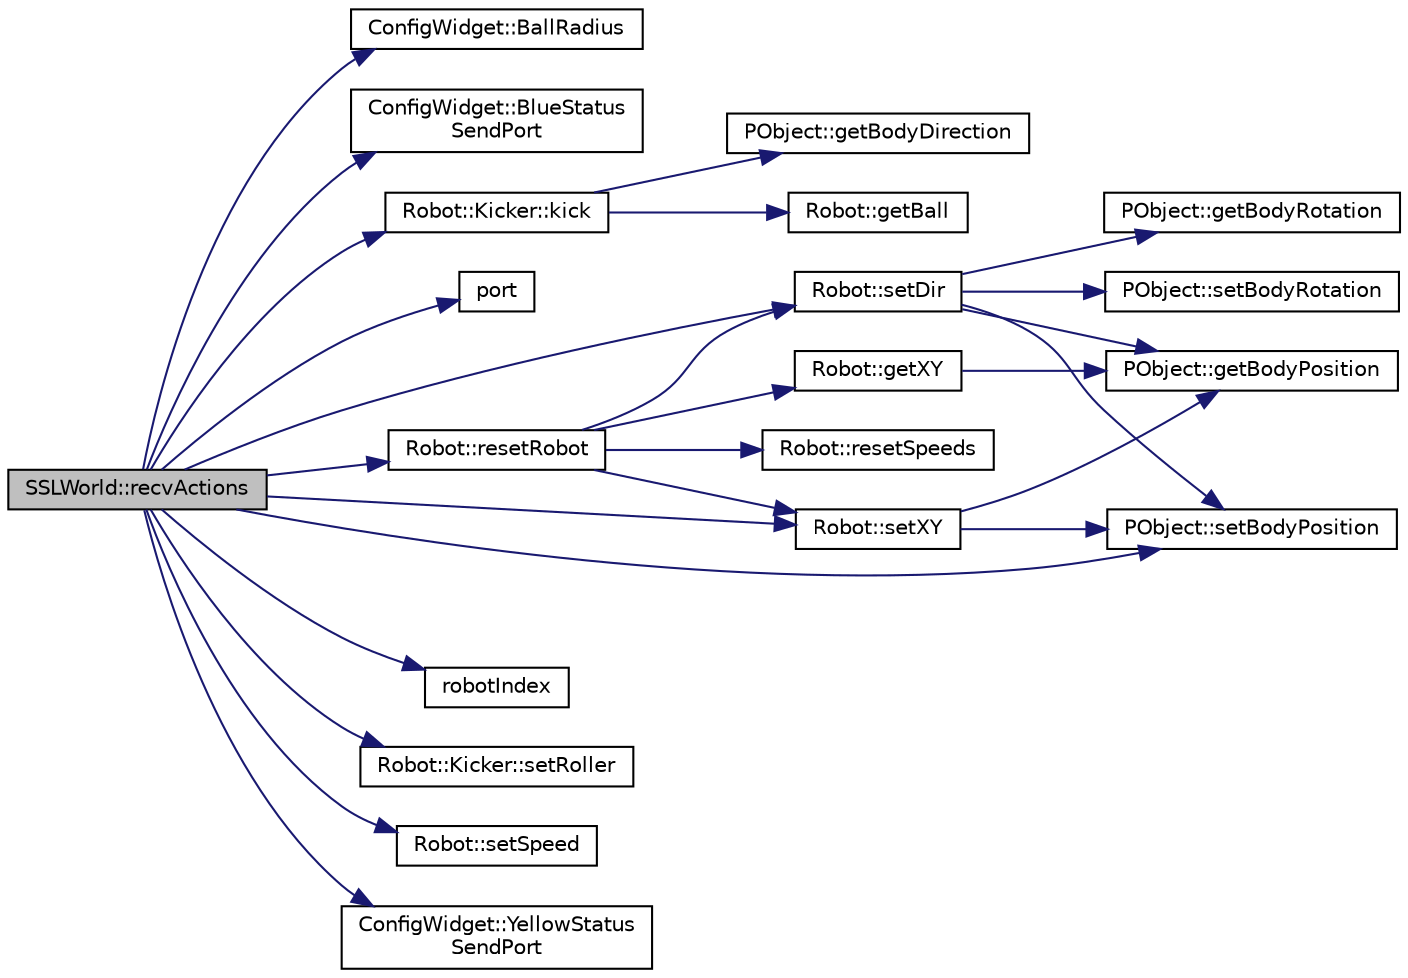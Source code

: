 digraph "SSLWorld::recvActions"
{
 // INTERACTIVE_SVG=YES
  edge [fontname="Helvetica",fontsize="10",labelfontname="Helvetica",labelfontsize="10"];
  node [fontname="Helvetica",fontsize="10",shape=record];
  rankdir="LR";
  Node1 [label="SSLWorld::recvActions",height=0.2,width=0.4,color="black", fillcolor="grey75", style="filled", fontcolor="black"];
  Node1 -> Node2 [color="midnightblue",fontsize="10",style="solid",fontname="Helvetica"];
  Node2 [label="ConfigWidget::BallRadius",height=0.2,width=0.4,color="black", fillcolor="white", style="filled",URL="$d6/d55/class_config_widget.html#a2d8b917b9aaad10df48dc4afb3fc497d"];
  Node1 -> Node3 [color="midnightblue",fontsize="10",style="solid",fontname="Helvetica"];
  Node3 [label="ConfigWidget::BlueStatus\lSendPort",height=0.2,width=0.4,color="black", fillcolor="white", style="filled",URL="$d6/d55/class_config_widget.html#a91cd99dcbcdb7405efbe16115a77dced"];
  Node1 -> Node4 [color="midnightblue",fontsize="10",style="solid",fontname="Helvetica"];
  Node4 [label="Robot::Kicker::kick",height=0.2,width=0.4,color="black", fillcolor="white", style="filled",URL="$d0/df4/class_robot_1_1_kicker.html#af03e999b46423654071e685628acef8a"];
  Node4 -> Node5 [color="midnightblue",fontsize="10",style="solid",fontname="Helvetica"];
  Node5 [label="Robot::getBall",height=0.2,width=0.4,color="black", fillcolor="white", style="filled",URL="$d4/d84/class_robot.html#a8ca7b39845a8917ae3b1fd1cf2691f4a"];
  Node4 -> Node6 [color="midnightblue",fontsize="10",style="solid",fontname="Helvetica"];
  Node6 [label="PObject::getBodyDirection",height=0.2,width=0.4,color="black", fillcolor="white", style="filled",URL="$d1/d18/class_p_object.html#af2a0c45a02b9bfcfca0d9bb982d90a2d"];
  Node1 -> Node7 [color="midnightblue",fontsize="10",style="solid",fontname="Helvetica"];
  Node7 [label="port",height=0.2,width=0.4,color="black", fillcolor="white", style="filled",URL="$d7/dc1/bot__data_8cpp.html#a6aef63a95b7e102edeaeec90790523bd"];
  Node1 -> Node8 [color="midnightblue",fontsize="10",style="solid",fontname="Helvetica"];
  Node8 [label="Robot::resetRobot",height=0.2,width=0.4,color="black", fillcolor="white", style="filled",URL="$d4/d84/class_robot.html#a998cd0e4c8b4b1240bb5ffe221bb0d01"];
  Node8 -> Node9 [color="midnightblue",fontsize="10",style="solid",fontname="Helvetica"];
  Node9 [label="Robot::getXY",height=0.2,width=0.4,color="black", fillcolor="white", style="filled",URL="$d4/d84/class_robot.html#ac55bcaf576c29263c83a15a3035b8391"];
  Node9 -> Node10 [color="midnightblue",fontsize="10",style="solid",fontname="Helvetica"];
  Node10 [label="PObject::getBodyPosition",height=0.2,width=0.4,color="black", fillcolor="white", style="filled",URL="$d1/d18/class_p_object.html#aa490b8b18ef6a51e9816d0da40da237d"];
  Node8 -> Node11 [color="midnightblue",fontsize="10",style="solid",fontname="Helvetica"];
  Node11 [label="Robot::resetSpeeds",height=0.2,width=0.4,color="black", fillcolor="white", style="filled",URL="$d4/d84/class_robot.html#a660544998a477896c1c7be8d97ae65e5"];
  Node8 -> Node12 [color="midnightblue",fontsize="10",style="solid",fontname="Helvetica"];
  Node12 [label="Robot::setDir",height=0.2,width=0.4,color="black", fillcolor="white", style="filled",URL="$d4/d84/class_robot.html#a477e45893bbd07b5ff94f36f6fed12c6"];
  Node12 -> Node10 [color="midnightblue",fontsize="10",style="solid",fontname="Helvetica"];
  Node12 -> Node13 [color="midnightblue",fontsize="10",style="solid",fontname="Helvetica"];
  Node13 [label="PObject::getBodyRotation",height=0.2,width=0.4,color="black", fillcolor="white", style="filled",URL="$d1/d18/class_p_object.html#affbd2be80d75e8311b7ec9f42b24d439"];
  Node12 -> Node14 [color="midnightblue",fontsize="10",style="solid",fontname="Helvetica"];
  Node14 [label="PObject::setBodyPosition",height=0.2,width=0.4,color="black", fillcolor="white", style="filled",URL="$d1/d18/class_p_object.html#a43b4248e78b3f3934dfc329a57eb0688"];
  Node12 -> Node15 [color="midnightblue",fontsize="10",style="solid",fontname="Helvetica"];
  Node15 [label="PObject::setBodyRotation",height=0.2,width=0.4,color="black", fillcolor="white", style="filled",URL="$d1/d18/class_p_object.html#acfa7612aa632c8402cc7b44eb31f53a1"];
  Node8 -> Node16 [color="midnightblue",fontsize="10",style="solid",fontname="Helvetica"];
  Node16 [label="Robot::setXY",height=0.2,width=0.4,color="black", fillcolor="white", style="filled",URL="$d4/d84/class_robot.html#a1ba3a89dad410e184d8dac72ccbe6875"];
  Node16 -> Node10 [color="midnightblue",fontsize="10",style="solid",fontname="Helvetica"];
  Node16 -> Node14 [color="midnightblue",fontsize="10",style="solid",fontname="Helvetica"];
  Node1 -> Node17 [color="midnightblue",fontsize="10",style="solid",fontname="Helvetica"];
  Node17 [label="robotIndex",height=0.2,width=0.4,color="black", fillcolor="white", style="filled",URL="$df/d80/sslworld_8cpp.html#adc28e5d519f95cbce6aed7c31e2053a0"];
  Node1 -> Node14 [color="midnightblue",fontsize="10",style="solid",fontname="Helvetica"];
  Node1 -> Node12 [color="midnightblue",fontsize="10",style="solid",fontname="Helvetica"];
  Node1 -> Node18 [color="midnightblue",fontsize="10",style="solid",fontname="Helvetica"];
  Node18 [label="Robot::Kicker::setRoller",height=0.2,width=0.4,color="black", fillcolor="white", style="filled",URL="$d0/df4/class_robot_1_1_kicker.html#ae95656d086e56cc10ff410b70efd57d8"];
  Node1 -> Node19 [color="midnightblue",fontsize="10",style="solid",fontname="Helvetica"];
  Node19 [label="Robot::setSpeed",height=0.2,width=0.4,color="black", fillcolor="white", style="filled",URL="$d4/d84/class_robot.html#a43558bde9dfd4080271cf2922a7796c6"];
  Node1 -> Node16 [color="midnightblue",fontsize="10",style="solid",fontname="Helvetica"];
  Node1 -> Node20 [color="midnightblue",fontsize="10",style="solid",fontname="Helvetica"];
  Node20 [label="ConfigWidget::YellowStatus\lSendPort",height=0.2,width=0.4,color="black", fillcolor="white", style="filled",URL="$d6/d55/class_config_widget.html#a810c4fe95a7f0ef6158c5e360d88705c"];
}
